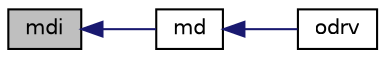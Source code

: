 digraph G
{
  edge [fontname="Helvetica",fontsize="10",labelfontname="Helvetica",labelfontsize="10"];
  node [fontname="Helvetica",fontsize="10",shape=record];
  rankdir=LR;
  Node1 [label="mdi",height=0.2,width=0.4,color="black", fillcolor="grey75", style="filled" fontcolor="black"];
  Node1 -> Node2 [dir=back,color="midnightblue",fontsize="10",style="solid",fontname="Helvetica"];
  Node2 [label="md",height=0.2,width=0.4,color="black", fillcolor="white", style="filled",URL="$opkda1_8f90.html#a77b17b7fe26e6a12cf98ca96ff75d0c7"];
  Node2 -> Node3 [dir=back,color="midnightblue",fontsize="10",style="solid",fontname="Helvetica"];
  Node3 [label="odrv",height=0.2,width=0.4,color="black", fillcolor="white", style="filled",URL="$opkda1_8f90.html#a95c143247ee454aa2a57213e21d51e01"];
}
